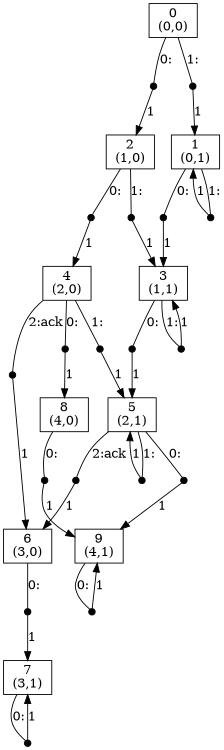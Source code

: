 digraph S {
size="8,5"
node [shape=box];
0 -> n0_0 [ arrowhead=none,label="0:" ];
n0_0 [ shape=point,width=0.1,height=0.1,label="" ];
n0_0 -> 2 [ label="1" ];
0 -> n0_1 [ arrowhead=none,label="1:" ];
n0_1 [ shape=point,width=0.1,height=0.1,label="" ];
n0_1 -> 1 [ label="1" ];
1 -> n1_0 [ arrowhead=none,label="0:" ];
n1_0 [ shape=point,width=0.1,height=0.1,label="" ];
n1_0 -> 3 [ label="1" ];
1 -> n1_1 [ arrowhead=none,label="1:" ];
n1_1 [ shape=point,width=0.1,height=0.1,label="" ];
n1_1 -> 1 [ label="1" ];
2 -> n2_0 [ arrowhead=none,label="0:" ];
n2_0 [ shape=point,width=0.1,height=0.1,label="" ];
n2_0 -> 4 [ label="1" ];
2 -> n2_1 [ arrowhead=none,label="1:" ];
n2_1 [ shape=point,width=0.1,height=0.1,label="" ];
n2_1 -> 3 [ label="1" ];
3 -> n3_0 [ arrowhead=none,label="0:" ];
n3_0 [ shape=point,width=0.1,height=0.1,label="" ];
n3_0 -> 5 [ label="1" ];
3 -> n3_1 [ arrowhead=none,label="1:" ];
n3_1 [ shape=point,width=0.1,height=0.1,label="" ];
n3_1 -> 3 [ label="1" ];
4 -> n4_0 [ arrowhead=none,label="0:" ];
n4_0 [ shape=point,width=0.1,height=0.1,label="" ];
n4_0 -> 8 [ label="1" ];
4 -> n4_1 [ arrowhead=none,label="1:" ];
n4_1 [ shape=point,width=0.1,height=0.1,label="" ];
n4_1 -> 5 [ label="1" ];
4 -> n4_2 [ arrowhead=none,label="2:ack" ];
n4_2 [ shape=point,width=0.1,height=0.1,label="" ];
n4_2 -> 6 [ label="1" ];
5 -> n5_0 [ arrowhead=none,label="0:" ];
n5_0 [ shape=point,width=0.1,height=0.1,label="" ];
n5_0 -> 9 [ label="1" ];
5 -> n5_1 [ arrowhead=none,label="1:" ];
n5_1 [ shape=point,width=0.1,height=0.1,label="" ];
n5_1 -> 5 [ label="1" ];
5 -> n5_2 [ arrowhead=none,label="2:ack" ];
n5_2 [ shape=point,width=0.1,height=0.1,label="" ];
n5_2 -> 6 [ label="1" ];
6 -> n6_0 [ arrowhead=none,label="0:" ];
n6_0 [ shape=point,width=0.1,height=0.1,label="" ];
n6_0 -> 7 [ label="1" ];
7 -> n7_0 [ arrowhead=none,label="0:" ];
n7_0 [ shape=point,width=0.1,height=0.1,label="" ];
n7_0 -> 7 [ label="1" ];
8 -> n8_0 [ arrowhead=none,label="0:" ];
n8_0 [ shape=point,width=0.1,height=0.1,label="" ];
n8_0 -> 9 [ label="1" ];
9 -> n9_0 [ arrowhead=none,label="0:" ];
n9_0 [ shape=point,width=0.1,height=0.1,label="" ];
n9_0 -> 9 [ label="1" ];
0 [label="0\n(0,0)"];
1 [label="1\n(0,1)"];
2 [label="2\n(1,0)"];
3 [label="3\n(1,1)"];
4 [label="4\n(2,0)"];
5 [label="5\n(2,1)"];
6 [label="6\n(3,0)"];
7 [label="7\n(3,1)"];
8 [label="8\n(4,0)"];
9 [label="9\n(4,1)"];
}

